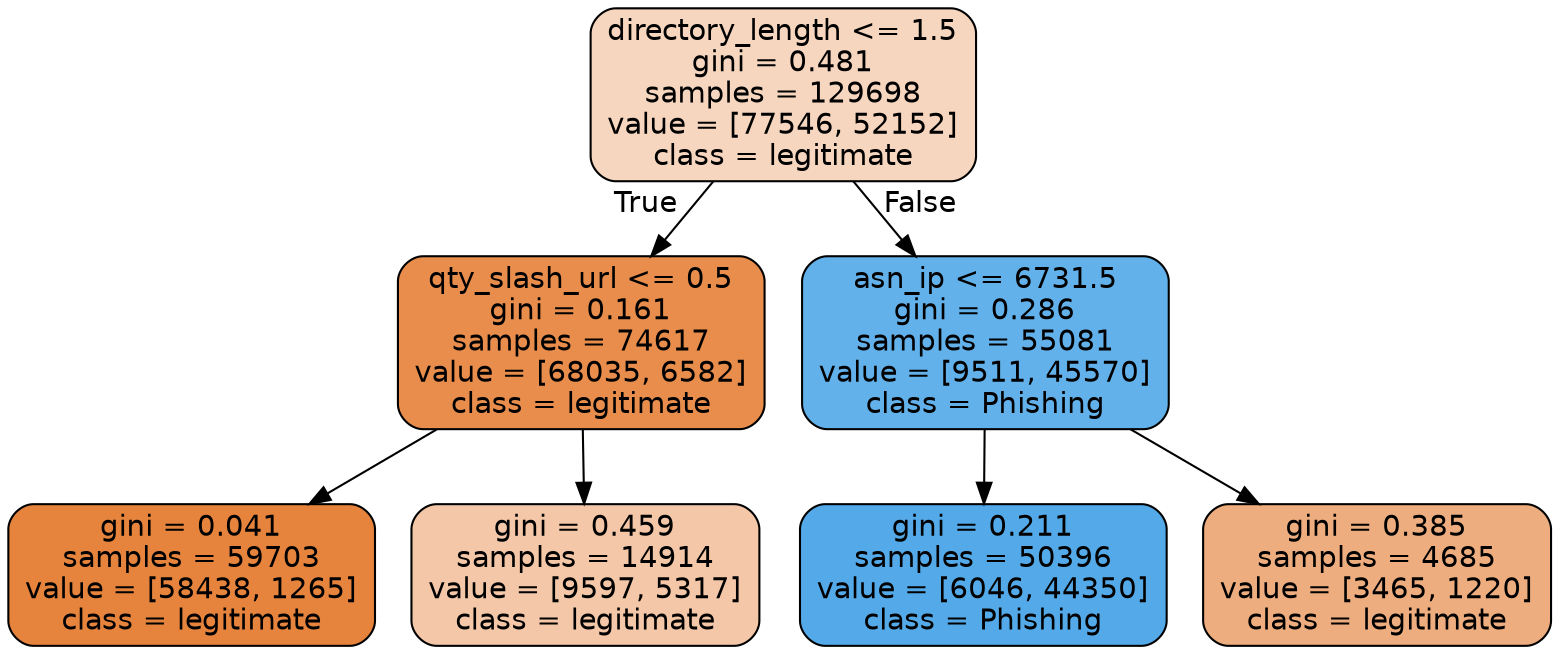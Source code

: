 digraph Tree {
node [shape=box, style="filled, rounded", color="black", fontname="helvetica"] ;
edge [fontname="helvetica"] ;
0 [label="directory_length <= 1.5\ngini = 0.481\nsamples = 129698\nvalue = [77546, 52152]\nclass = legitimate", fillcolor="#f6d6be"] ;
1 [label="qty_slash_url <= 0.5\ngini = 0.161\nsamples = 74617\nvalue = [68035, 6582]\nclass = legitimate", fillcolor="#e88d4c"] ;
0 -> 1 [labeldistance=2.5, labelangle=45, headlabel="True"] ;
2 [label="gini = 0.041\nsamples = 59703\nvalue = [58438, 1265]\nclass = legitimate", fillcolor="#e6843d"] ;
1 -> 2 ;
3 [label="gini = 0.459\nsamples = 14914\nvalue = [9597, 5317]\nclass = legitimate", fillcolor="#f3c7a7"] ;
1 -> 3 ;
4 [label="asn_ip <= 6731.5\ngini = 0.286\nsamples = 55081\nvalue = [9511, 45570]\nclass = Phishing", fillcolor="#62b1ea"] ;
0 -> 4 [labeldistance=2.5, labelangle=-45, headlabel="False"] ;
5 [label="gini = 0.211\nsamples = 50396\nvalue = [6046, 44350]\nclass = Phishing", fillcolor="#54aae9"] ;
4 -> 5 ;
6 [label="gini = 0.385\nsamples = 4685\nvalue = [3465, 1220]\nclass = legitimate", fillcolor="#eead7f"] ;
4 -> 6 ;
}